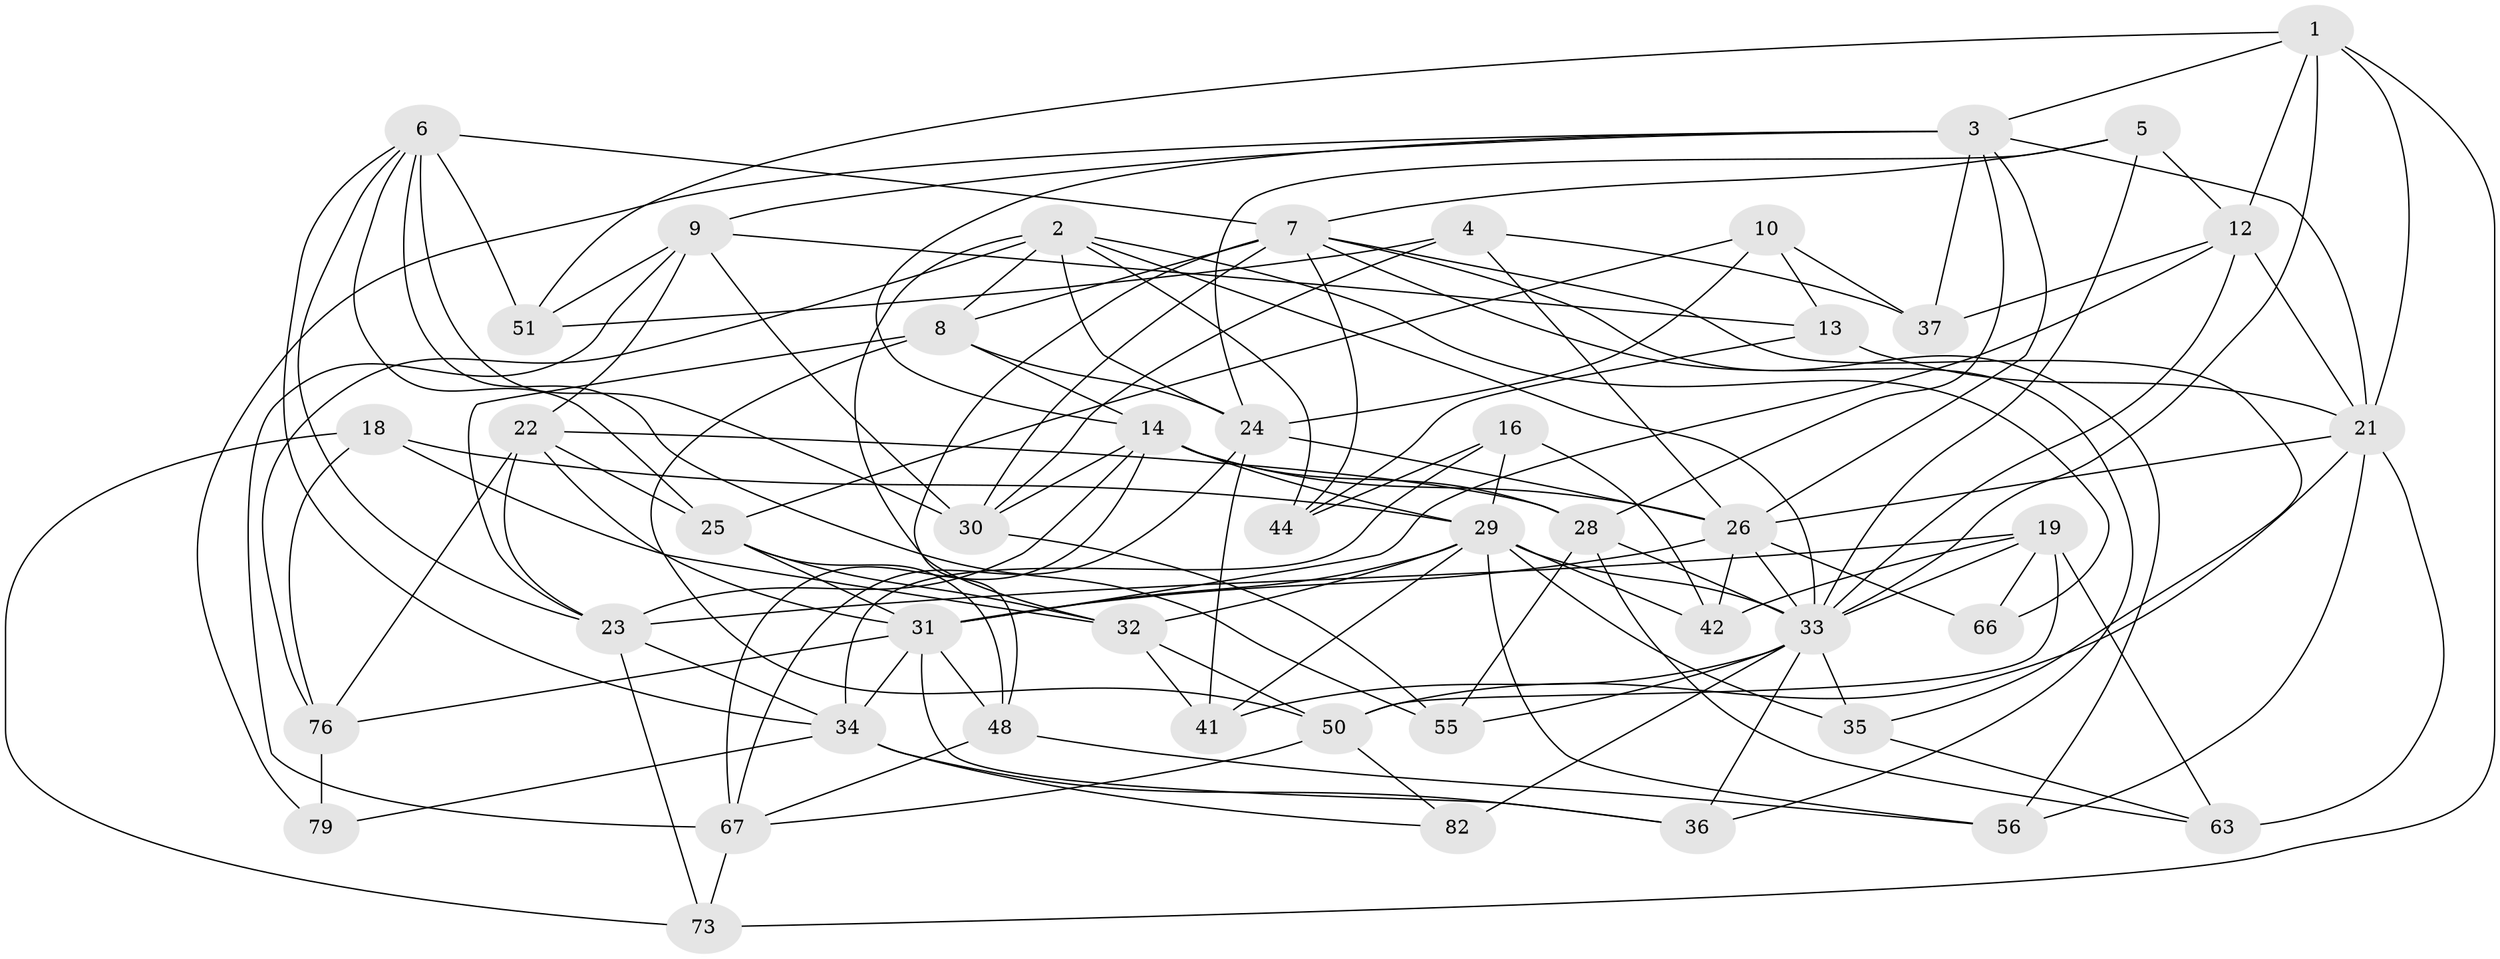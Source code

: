// original degree distribution, {4: 1.0}
// Generated by graph-tools (version 1.1) at 2025/20/03/04/25 18:20:34]
// undirected, 47 vertices, 134 edges
graph export_dot {
graph [start="1"]
  node [color=gray90,style=filled];
  1 [super="+71"];
  2 [super="+65+27"];
  3 [super="+49+11"];
  4;
  5;
  6 [super="+17"];
  7 [super="+43"];
  8 [super="+89"];
  9 [super="+15"];
  10;
  12 [super="+54"];
  13;
  14 [super="+69"];
  16;
  18;
  19 [super="+81"];
  21 [super="+78+75"];
  22 [super="+53"];
  23 [super="+40+95"];
  24 [super="+47"];
  25 [super="+84"];
  26 [super="+92+74"];
  28 [super="+80"];
  29 [super="+39+46"];
  30 [super="+87"];
  31 [super="+68+90+70"];
  32 [super="+52"];
  33 [super="+38+83+45"];
  34 [super="+59+72"];
  35;
  36;
  37;
  41;
  42;
  44;
  48 [super="+57"];
  50 [super="+58"];
  51;
  55;
  56;
  63;
  66;
  67 [super="+77"];
  73;
  76 [super="+85"];
  79;
  82;
  1 -- 73;
  1 -- 21;
  1 -- 3;
  1 -- 51;
  1 -- 33;
  1 -- 12;
  2 -- 66 [weight=2];
  2 -- 8;
  2 -- 32;
  2 -- 44;
  2 -- 33;
  2 -- 76;
  2 -- 24;
  3 -- 28;
  3 -- 26;
  3 -- 9;
  3 -- 14;
  3 -- 37;
  3 -- 21;
  3 -- 79;
  4 -- 51;
  4 -- 37;
  4 -- 26;
  4 -- 30;
  5 -- 24;
  5 -- 12;
  5 -- 33;
  5 -- 7;
  6 -- 30;
  6 -- 55;
  6 -- 51;
  6 -- 23;
  6 -- 7 [weight=2];
  6 -- 25;
  6 -- 34;
  7 -- 56;
  7 -- 36;
  7 -- 48;
  7 -- 35;
  7 -- 8;
  7 -- 44;
  7 -- 30;
  8 -- 14;
  8 -- 50;
  8 -- 23;
  8 -- 24;
  9 -- 13;
  9 -- 51;
  9 -- 67;
  9 -- 22;
  9 -- 30;
  10 -- 25;
  10 -- 37;
  10 -- 13;
  10 -- 24;
  12 -- 37;
  12 -- 31;
  12 -- 21;
  12 -- 33;
  13 -- 44;
  13 -- 21;
  14 -- 30;
  14 -- 23;
  14 -- 26;
  14 -- 29;
  14 -- 28;
  14 -- 67;
  16 -- 44;
  16 -- 42;
  16 -- 34;
  16 -- 29;
  18 -- 76;
  18 -- 73;
  18 -- 32;
  18 -- 29;
  19 -- 42;
  19 -- 50;
  19 -- 23;
  19 -- 33;
  19 -- 66;
  19 -- 63;
  21 -- 63;
  21 -- 56;
  21 -- 50;
  21 -- 26;
  22 -- 31;
  22 -- 23;
  22 -- 28;
  22 -- 25;
  22 -- 76;
  23 -- 73;
  23 -- 34 [weight=2];
  24 -- 41;
  24 -- 26 [weight=2];
  24 -- 67;
  25 -- 48;
  25 -- 32;
  25 -- 31;
  26 -- 66;
  26 -- 42;
  26 -- 33;
  26 -- 31;
  28 -- 55;
  28 -- 33;
  28 -- 63;
  29 -- 42;
  29 -- 56;
  29 -- 33;
  29 -- 35;
  29 -- 32;
  29 -- 41;
  29 -- 31;
  30 -- 55;
  31 -- 34;
  31 -- 48 [weight=2];
  31 -- 36;
  31 -- 76;
  32 -- 41;
  32 -- 50;
  33 -- 82 [weight=2];
  33 -- 55;
  33 -- 35;
  33 -- 36;
  33 -- 41;
  34 -- 36;
  34 -- 79;
  34 -- 82;
  35 -- 63;
  48 -- 67;
  48 -- 56;
  50 -- 67;
  50 -- 82;
  67 -- 73;
  76 -- 79 [weight=2];
}
